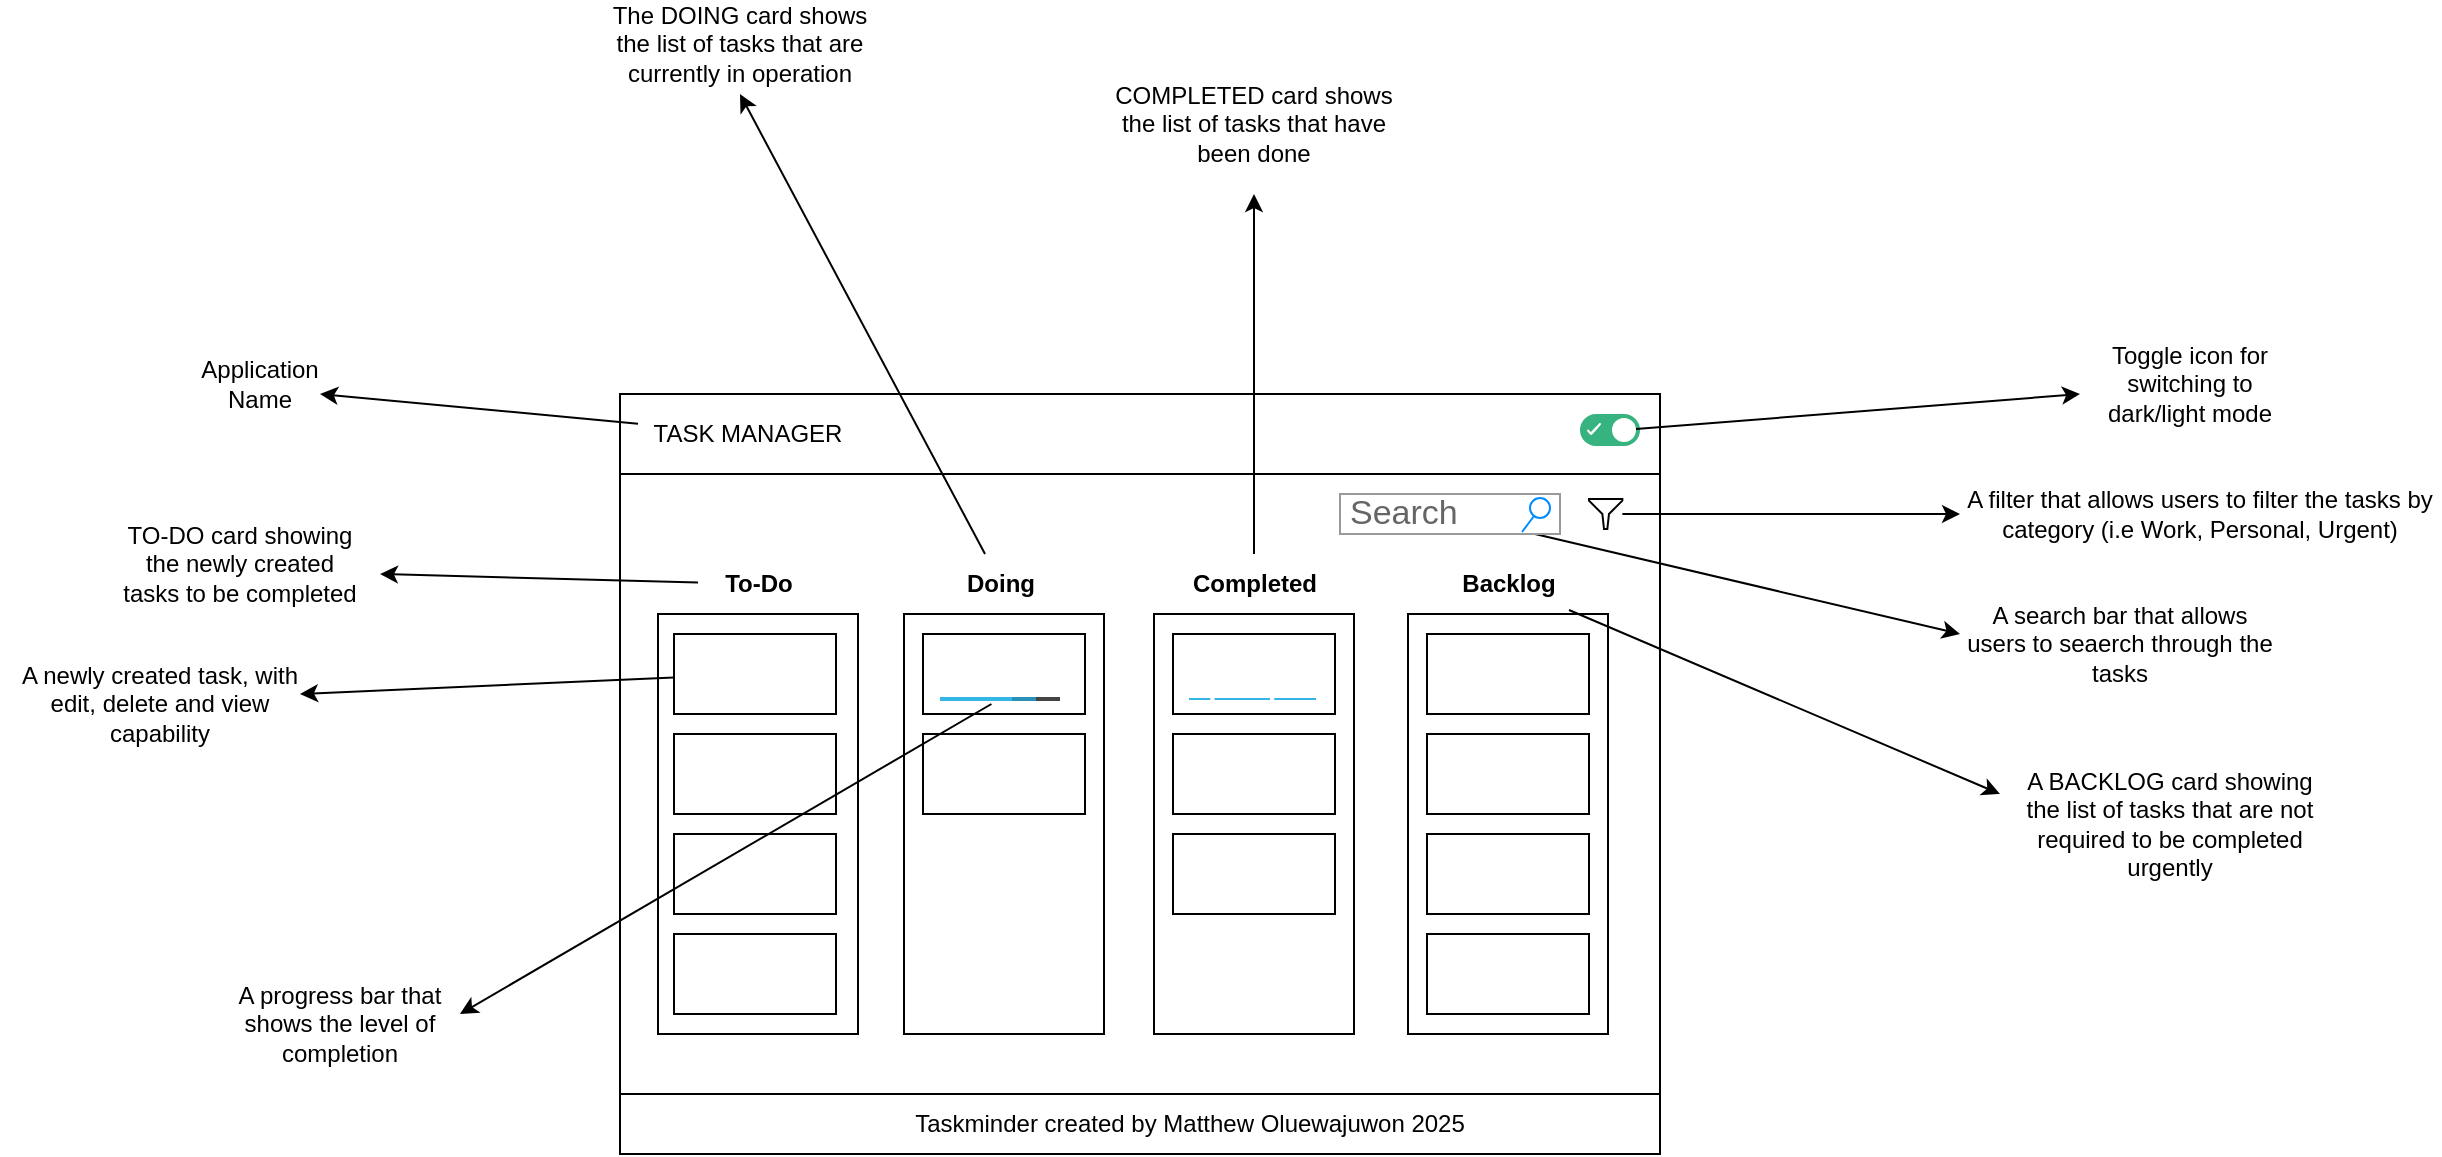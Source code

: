 <mxfile>
    <diagram id="ljIOc5DwpxO2qWYrXbpF" name="Page-1">
        <mxGraphModel dx="3238" dy="2186" grid="1" gridSize="10" guides="1" tooltips="1" connect="1" arrows="1" fold="1" page="1" pageScale="1" pageWidth="850" pageHeight="1100" math="0" shadow="0">
            <root>
                <mxCell id="0"/>
                <mxCell id="1" parent="0"/>
                <mxCell id="2" value="" style="whiteSpace=wrap;html=1;" vertex="1" parent="1">
                    <mxGeometry x="90" y="80" width="520" height="380" as="geometry"/>
                </mxCell>
                <mxCell id="28" value="" style="whiteSpace=wrap;html=1;" vertex="1" parent="1">
                    <mxGeometry x="90" y="80" width="520" height="40" as="geometry"/>
                </mxCell>
                <mxCell id="3" value="" style="whiteSpace=wrap;html=1;" vertex="1" parent="1">
                    <mxGeometry x="109" y="190" width="100" height="210" as="geometry"/>
                </mxCell>
                <mxCell id="4" value="" style="whiteSpace=wrap;html=1;" vertex="1" parent="1">
                    <mxGeometry x="232" y="190" width="100" height="210" as="geometry"/>
                </mxCell>
                <mxCell id="5" value="" style="whiteSpace=wrap;html=1;" vertex="1" parent="1">
                    <mxGeometry x="357" y="190" width="100" height="210" as="geometry"/>
                </mxCell>
                <mxCell id="6" value="" style="whiteSpace=wrap;html=1;" vertex="1" parent="1">
                    <mxGeometry x="484" y="190" width="100" height="210" as="geometry"/>
                </mxCell>
                <mxCell id="36" style="edgeStyle=none;html=1;" edge="1" parent="1" source="7">
                    <mxGeometry relative="1" as="geometry">
                        <mxPoint x="-30.0" y="170" as="targetPoint"/>
                    </mxGeometry>
                </mxCell>
                <mxCell id="7" value="&lt;b&gt;To-Do&lt;/b&gt;" style="text;strokeColor=none;align=center;fillColor=none;html=1;verticalAlign=middle;whiteSpace=wrap;rounded=0;" vertex="1" parent="1">
                    <mxGeometry x="129" y="160" width="61" height="30" as="geometry"/>
                </mxCell>
                <mxCell id="44" style="edgeStyle=none;html=1;" edge="1" parent="1" source="8">
                    <mxGeometry relative="1" as="geometry">
                        <mxPoint x="150" y="-70" as="targetPoint"/>
                    </mxGeometry>
                </mxCell>
                <mxCell id="8" value="&lt;b&gt;Doing&lt;/b&gt;" style="text;strokeColor=none;align=center;fillColor=none;html=1;verticalAlign=middle;whiteSpace=wrap;rounded=0;" vertex="1" parent="1">
                    <mxGeometry x="250" y="160" width="61" height="30" as="geometry"/>
                </mxCell>
                <mxCell id="42" style="edgeStyle=none;html=1;" edge="1" parent="1" source="9">
                    <mxGeometry relative="1" as="geometry">
                        <mxPoint x="407" y="-20" as="targetPoint"/>
                    </mxGeometry>
                </mxCell>
                <mxCell id="9" value="&lt;b&gt;Completed&lt;/b&gt;" style="text;strokeColor=none;align=center;fillColor=none;html=1;verticalAlign=middle;whiteSpace=wrap;rounded=0;" vertex="1" parent="1">
                    <mxGeometry x="376.5" y="160" width="61" height="30" as="geometry"/>
                </mxCell>
                <mxCell id="40" style="edgeStyle=none;html=1;" edge="1" parent="1" source="10">
                    <mxGeometry relative="1" as="geometry">
                        <mxPoint x="780" y="280" as="targetPoint"/>
                    </mxGeometry>
                </mxCell>
                <mxCell id="10" value="&lt;b&gt;Backlog&lt;/b&gt;" style="text;strokeColor=none;align=center;fillColor=none;html=1;verticalAlign=middle;whiteSpace=wrap;rounded=0;" vertex="1" parent="1">
                    <mxGeometry x="503.5" y="160" width="61" height="30" as="geometry"/>
                </mxCell>
                <mxCell id="12" value="" style="fillColor=#36B37E;strokeColor=none;rounded=1;arcSize=50;sketch=0;hachureGap=4;pointerEvents=0;fontFamily=Architects Daughter;fontSource=https%3A%2F%2Ffonts.googleapis.com%2Fcss%3Ffamily%3DArchitects%2BDaughter;fontSize=20;" vertex="1" parent="1">
                    <mxGeometry x="570" y="90" width="30" height="16" as="geometry"/>
                </mxCell>
                <mxCell id="14" value="" style="html=1;shadow=0;dashed=0;shape=mxgraph.atlassian.check;strokeColor=#ffffff;sketch=1;hachureGap=4;pointerEvents=0;fontFamily=Architects Daughter;fontSource=https%3A%2F%2Ffonts.googleapis.com%2Fcss%3Ffamily%3DArchitects%2BDaughter;fontSize=20;" vertex="1" parent="12">
                    <mxGeometry y="0.5" width="6" height="5" relative="1" as="geometry">
                        <mxPoint x="4" y="-3" as="offset"/>
                    </mxGeometry>
                </mxCell>
                <mxCell id="13" value="" style="shape=ellipse;strokeColor=none;fillColor=#ffffff;sketch=0;hachureGap=4;pointerEvents=0;fontFamily=Architects Daughter;fontSource=https%3A%2F%2Ffonts.googleapis.com%2Fcss%3Ffamily%3DArchitects%2BDaughter;fontSize=20;" vertex="1" parent="12">
                    <mxGeometry x="1" y="0.5" width="12" height="12" relative="1" as="geometry">
                        <mxPoint x="-14" y="-6" as="offset"/>
                    </mxGeometry>
                </mxCell>
                <mxCell id="34" style="edgeStyle=none;html=1;" edge="1" parent="12" source="13">
                    <mxGeometry relative="1" as="geometry">
                        <mxPoint x="250" y="-10" as="targetPoint"/>
                    </mxGeometry>
                </mxCell>
                <mxCell id="38" style="edgeStyle=none;html=1;" edge="1" parent="1" source="15">
                    <mxGeometry relative="1" as="geometry">
                        <mxPoint x="-70" y="230" as="targetPoint"/>
                    </mxGeometry>
                </mxCell>
                <mxCell id="15" value="" style="whiteSpace=wrap;html=1;" vertex="1" parent="1">
                    <mxGeometry x="117" y="200" width="81" height="40" as="geometry"/>
                </mxCell>
                <mxCell id="16" value="" style="whiteSpace=wrap;html=1;" vertex="1" parent="1">
                    <mxGeometry x="117" y="250" width="81" height="40" as="geometry"/>
                </mxCell>
                <mxCell id="17" value="" style="whiteSpace=wrap;html=1;" vertex="1" parent="1">
                    <mxGeometry x="117" y="300" width="81" height="40" as="geometry"/>
                </mxCell>
                <mxCell id="18" value="" style="whiteSpace=wrap;html=1;" vertex="1" parent="1">
                    <mxGeometry x="117" y="350" width="81" height="40" as="geometry"/>
                </mxCell>
                <mxCell id="19" value="" style="whiteSpace=wrap;html=1;" vertex="1" parent="1">
                    <mxGeometry x="241.5" y="200" width="81" height="40" as="geometry"/>
                </mxCell>
                <mxCell id="20" value="" style="whiteSpace=wrap;html=1;" vertex="1" parent="1">
                    <mxGeometry x="241.5" y="250" width="81" height="40" as="geometry"/>
                </mxCell>
                <mxCell id="21" value="" style="whiteSpace=wrap;html=1;" vertex="1" parent="1">
                    <mxGeometry x="366.5" y="200" width="81" height="40" as="geometry"/>
                </mxCell>
                <mxCell id="22" value="" style="whiteSpace=wrap;html=1;" vertex="1" parent="1">
                    <mxGeometry x="366.5" y="250" width="81" height="40" as="geometry"/>
                </mxCell>
                <mxCell id="23" value="" style="whiteSpace=wrap;html=1;" vertex="1" parent="1">
                    <mxGeometry x="366.5" y="300" width="81" height="40" as="geometry"/>
                </mxCell>
                <mxCell id="24" value="" style="whiteSpace=wrap;html=1;" vertex="1" parent="1">
                    <mxGeometry x="493.5" y="200" width="81" height="40" as="geometry"/>
                </mxCell>
                <mxCell id="25" value="" style="whiteSpace=wrap;html=1;" vertex="1" parent="1">
                    <mxGeometry x="493.5" y="250" width="81" height="40" as="geometry"/>
                </mxCell>
                <mxCell id="26" value="" style="whiteSpace=wrap;html=1;" vertex="1" parent="1">
                    <mxGeometry x="493.5" y="300" width="81" height="40" as="geometry"/>
                </mxCell>
                <mxCell id="27" value="" style="whiteSpace=wrap;html=1;" vertex="1" parent="1">
                    <mxGeometry x="493.5" y="350" width="81" height="40" as="geometry"/>
                </mxCell>
                <mxCell id="31" style="edgeStyle=none;html=1;" edge="1" parent="1" source="11">
                    <mxGeometry relative="1" as="geometry">
                        <mxPoint x="-60" y="80" as="targetPoint"/>
                    </mxGeometry>
                </mxCell>
                <mxCell id="11" value="TASK MANAGER" style="text;strokeColor=none;align=center;fillColor=none;html=1;verticalAlign=middle;whiteSpace=wrap;rounded=0;" vertex="1" parent="1">
                    <mxGeometry x="99" y="90" width="110" height="20" as="geometry"/>
                </mxCell>
                <mxCell id="32" value="Application Name" style="text;strokeColor=none;align=center;fillColor=none;html=1;verticalAlign=middle;whiteSpace=wrap;rounded=0;" vertex="1" parent="1">
                    <mxGeometry x="-120" y="60" width="60" height="30" as="geometry"/>
                </mxCell>
                <mxCell id="35" value="Toggle icon for switching to dark/light mode" style="text;strokeColor=none;align=center;fillColor=none;html=1;verticalAlign=middle;whiteSpace=wrap;rounded=0;" vertex="1" parent="1">
                    <mxGeometry x="820" y="60" width="110" height="30" as="geometry"/>
                </mxCell>
                <mxCell id="37" value="TO-DO card showing the newly created tasks to be completed" style="text;strokeColor=none;align=center;fillColor=none;html=1;verticalAlign=middle;whiteSpace=wrap;rounded=0;" vertex="1" parent="1">
                    <mxGeometry x="-160" y="150" width="120" height="30" as="geometry"/>
                </mxCell>
                <mxCell id="39" value="A newly created task, with edit, delete and view capability" style="text;strokeColor=none;align=center;fillColor=none;html=1;verticalAlign=middle;whiteSpace=wrap;rounded=0;" vertex="1" parent="1">
                    <mxGeometry x="-220" y="220" width="160" height="30" as="geometry"/>
                </mxCell>
                <mxCell id="41" value="A BACKLOG card showing the list of tasks that are not required to be completed urgently" style="text;strokeColor=none;align=center;fillColor=none;html=1;verticalAlign=middle;whiteSpace=wrap;rounded=0;" vertex="1" parent="1">
                    <mxGeometry x="790" y="280" width="150" height="30" as="geometry"/>
                </mxCell>
                <mxCell id="43" value="COMPLETED card shows the list of tasks that have been done" style="text;strokeColor=none;align=center;fillColor=none;html=1;verticalAlign=middle;whiteSpace=wrap;rounded=0;" vertex="1" parent="1">
                    <mxGeometry x="332" y="-70" width="150" height="30" as="geometry"/>
                </mxCell>
                <mxCell id="45" value="The DOING card shows the list of tasks that are currently in operation" style="text;strokeColor=none;align=center;fillColor=none;html=1;verticalAlign=middle;whiteSpace=wrap;rounded=0;" vertex="1" parent="1">
                    <mxGeometry x="80" y="-110" width="140" height="30" as="geometry"/>
                </mxCell>
                <mxCell id="46" value="" style="whiteSpace=wrap;html=1;" vertex="1" parent="1">
                    <mxGeometry x="90" y="430" width="520" height="30" as="geometry"/>
                </mxCell>
                <mxCell id="47" value="Taskminder created by Matthew Oluewajuwon 2025" style="text;strokeColor=none;align=center;fillColor=none;html=1;verticalAlign=middle;whiteSpace=wrap;rounded=0;" vertex="1" parent="1">
                    <mxGeometry x="210" y="437" width="330" height="15" as="geometry"/>
                </mxCell>
                <mxCell id="50" style="edgeStyle=none;html=1;" edge="1" parent="1" source="48">
                    <mxGeometry relative="1" as="geometry">
                        <mxPoint x="10.0" y="390.0" as="targetPoint"/>
                    </mxGeometry>
                </mxCell>
                <mxCell id="48" value="" style="verticalLabelPosition=bottom;verticalAlign=top;html=1;shadow=0;dashed=0;strokeWidth=1;shape=mxgraph.android.progressBar;strokeColor=#33b5e5;dx1=0.8;dx2=0.6;strokeWidth=2;" vertex="1" parent="1">
                    <mxGeometry x="250" y="230" width="60" height="5" as="geometry"/>
                </mxCell>
                <mxCell id="49" value="" style="verticalLabelPosition=bottom;verticalAlign=top;html=1;shadow=0;dashed=0;strokeWidth=1;shape=mxgraph.android.indeterminate_progress_bar;strokeColor=#33B5E5;pointerEvents=1" vertex="1" parent="1">
                    <mxGeometry x="374.5" y="230" width="63.5" height="5" as="geometry"/>
                </mxCell>
                <mxCell id="51" value="A progress bar that shows the level of completion" style="text;strokeColor=none;align=center;fillColor=none;html=1;verticalAlign=middle;whiteSpace=wrap;rounded=0;" vertex="1" parent="1">
                    <mxGeometry x="-110" y="380" width="120" height="30" as="geometry"/>
                </mxCell>
                <mxCell id="54" style="edgeStyle=none;html=1;" edge="1" parent="1" source="52">
                    <mxGeometry relative="1" as="geometry">
                        <mxPoint x="760" y="200" as="targetPoint"/>
                    </mxGeometry>
                </mxCell>
                <mxCell id="52" value="Search" style="strokeWidth=1;shadow=0;dashed=0;align=center;html=1;shape=mxgraph.mockup.forms.searchBox;strokeColor=#999999;mainText=;strokeColor2=#008cff;fontColor=#666666;fontSize=17;align=left;spacingLeft=3;" vertex="1" parent="1">
                    <mxGeometry x="450" y="130" width="110" height="20" as="geometry"/>
                </mxCell>
                <mxCell id="55" value="A search bar that allows users to seaerch through the tasks" style="text;strokeColor=none;align=center;fillColor=none;html=1;verticalAlign=middle;whiteSpace=wrap;rounded=0;" vertex="1" parent="1">
                    <mxGeometry x="760" y="190" width="160" height="30" as="geometry"/>
                </mxCell>
                <mxCell id="57" style="edgeStyle=none;html=1;" edge="1" parent="1" source="56">
                    <mxGeometry relative="1" as="geometry">
                        <mxPoint x="760" y="140" as="targetPoint"/>
                    </mxGeometry>
                </mxCell>
                <mxCell id="56" value="" style="sketch=0;aspect=fixed;pointerEvents=1;shadow=0;dashed=0;html=1;labelPosition=center;verticalLabelPosition=bottom;verticalAlign=top;align=center;shape=mxgraph.mscae.enterprise.filter" vertex="1" parent="1">
                    <mxGeometry x="574.5" y="132.5" width="16.67" height="15" as="geometry"/>
                </mxCell>
                <mxCell id="58" value="A filter that allows users to filter the tasks by category (i.e Work, Personal, Urgent)" style="text;strokeColor=none;align=center;fillColor=none;html=1;verticalAlign=middle;whiteSpace=wrap;rounded=0;" vertex="1" parent="1">
                    <mxGeometry x="760" y="125" width="240" height="30" as="geometry"/>
                </mxCell>
            </root>
        </mxGraphModel>
    </diagram>
</mxfile>